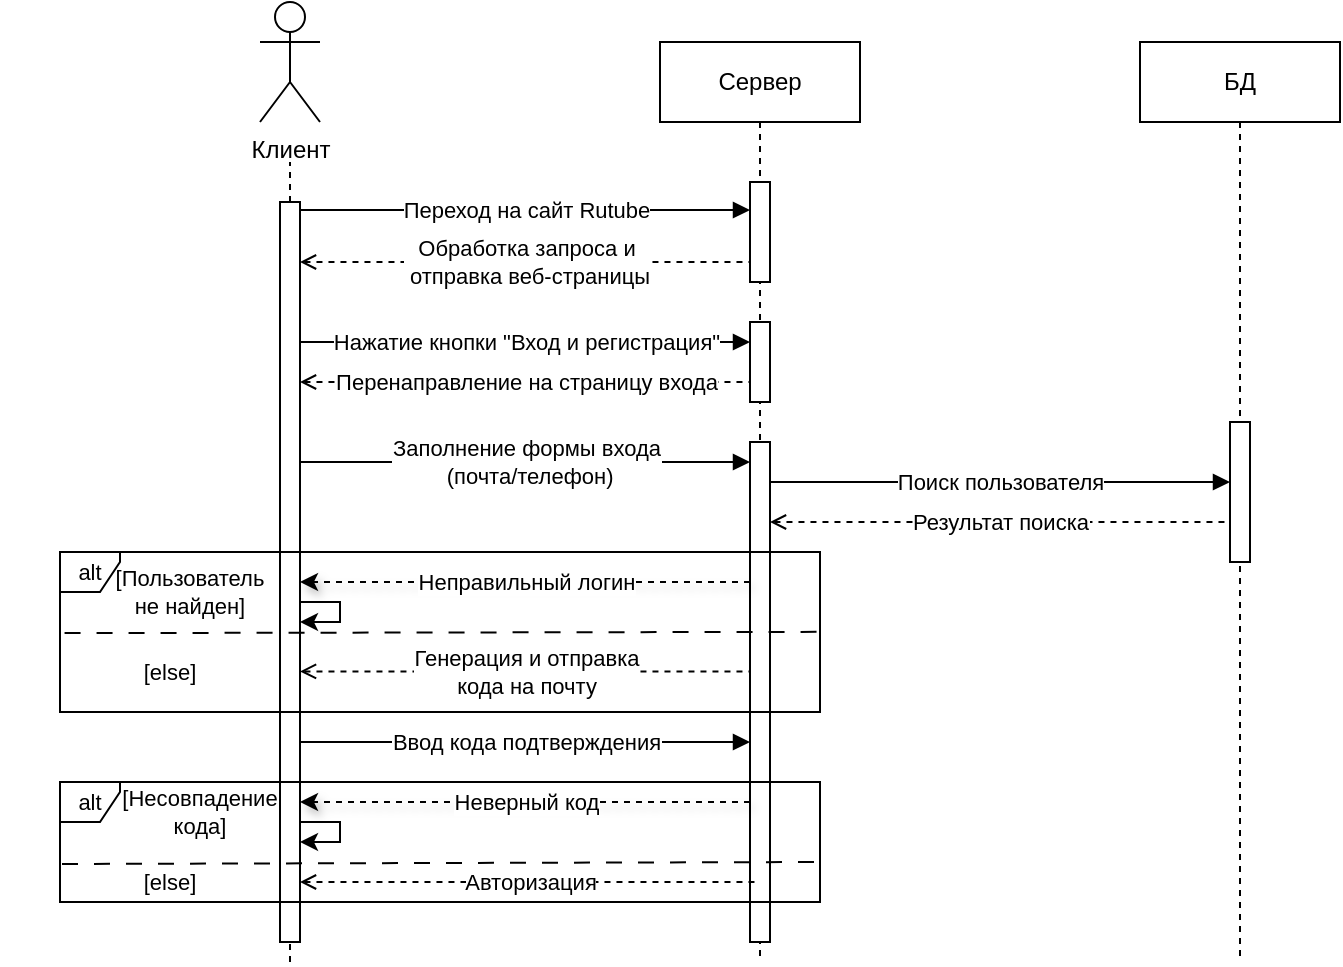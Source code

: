 <mxfile version="21.7.5" type="github">
  <diagram name="Page-1" id="2YBvvXClWsGukQMizWep">
    <mxGraphModel dx="823" dy="464" grid="0" gridSize="10" guides="1" tooltips="1" connect="1" arrows="1" fold="1" page="0" pageScale="1" pageWidth="850" pageHeight="1100" math="0" shadow="0">
      <root>
        <mxCell id="0" />
        <mxCell id="1" parent="0" />
        <mxCell id="aM9ryv3xv72pqoxQDRHE-5" value="БД" style="shape=umlLifeline;perimeter=lifelinePerimeter;whiteSpace=wrap;html=1;container=0;dropTarget=0;collapsible=0;recursiveResize=0;outlineConnect=0;portConstraint=eastwest;newEdgeStyle={&quot;edgeStyle&quot;:&quot;elbowEdgeStyle&quot;,&quot;elbow&quot;:&quot;vertical&quot;,&quot;curved&quot;:0,&quot;rounded&quot;:0};" parent="1" vertex="1">
          <mxGeometry x="590" y="40" width="100" height="460" as="geometry" />
        </mxCell>
        <mxCell id="aM9ryv3xv72pqoxQDRHE-6" value="" style="html=1;points=[];perimeter=orthogonalPerimeter;outlineConnect=0;targetShapes=umlLifeline;portConstraint=eastwest;newEdgeStyle={&quot;edgeStyle&quot;:&quot;elbowEdgeStyle&quot;,&quot;elbow&quot;:&quot;vertical&quot;,&quot;curved&quot;:0,&quot;rounded&quot;:0};" parent="aM9ryv3xv72pqoxQDRHE-5" vertex="1">
          <mxGeometry x="45" y="190" width="10" height="70" as="geometry" />
        </mxCell>
        <mxCell id="7o5ggsRaoqJOOiVZV2CX-5" value="Сервер" style="shape=umlLifeline;perimeter=lifelinePerimeter;whiteSpace=wrap;html=1;container=0;dropTarget=0;collapsible=0;recursiveResize=0;outlineConnect=0;portConstraint=eastwest;newEdgeStyle={&quot;edgeStyle&quot;:&quot;elbowEdgeStyle&quot;,&quot;elbow&quot;:&quot;vertical&quot;,&quot;curved&quot;:0,&quot;rounded&quot;:0};" vertex="1" parent="1">
          <mxGeometry x="350" y="40" width="100" height="460" as="geometry" />
        </mxCell>
        <mxCell id="7o5ggsRaoqJOOiVZV2CX-61" value="" style="html=1;points=[];perimeter=orthogonalPerimeter;outlineConnect=0;targetShapes=umlLifeline;portConstraint=eastwest;newEdgeStyle={&quot;edgeStyle&quot;:&quot;elbowEdgeStyle&quot;,&quot;elbow&quot;:&quot;vertical&quot;,&quot;curved&quot;:0,&quot;rounded&quot;:0};" vertex="1" parent="7o5ggsRaoqJOOiVZV2CX-5">
          <mxGeometry x="45" y="70" width="10" height="50" as="geometry" />
        </mxCell>
        <mxCell id="7o5ggsRaoqJOOiVZV2CX-67" value="" style="html=1;points=[];perimeter=orthogonalPerimeter;outlineConnect=0;targetShapes=umlLifeline;portConstraint=eastwest;newEdgeStyle={&quot;edgeStyle&quot;:&quot;elbowEdgeStyle&quot;,&quot;elbow&quot;:&quot;vertical&quot;,&quot;curved&quot;:0,&quot;rounded&quot;:0};" vertex="1" parent="7o5ggsRaoqJOOiVZV2CX-5">
          <mxGeometry x="45" y="140" width="10" height="40" as="geometry" />
        </mxCell>
        <mxCell id="7o5ggsRaoqJOOiVZV2CX-68" value="" style="html=1;points=[];perimeter=orthogonalPerimeter;outlineConnect=0;targetShapes=umlLifeline;portConstraint=eastwest;newEdgeStyle={&quot;edgeStyle&quot;:&quot;elbowEdgeStyle&quot;,&quot;elbow&quot;:&quot;vertical&quot;,&quot;curved&quot;:0,&quot;rounded&quot;:0};" vertex="1" parent="7o5ggsRaoqJOOiVZV2CX-5">
          <mxGeometry x="45" y="200" width="10" height="250" as="geometry" />
        </mxCell>
        <mxCell id="7o5ggsRaoqJOOiVZV2CX-19" value="Клиент" style="shape=umlActor;verticalLabelPosition=bottom;verticalAlign=top;html=1;outlineConnect=0;" vertex="1" parent="1">
          <mxGeometry x="150" y="20" width="30" height="60" as="geometry" />
        </mxCell>
        <mxCell id="7o5ggsRaoqJOOiVZV2CX-21" value="" style="endArrow=none;dashed=1;html=1;rounded=0;" edge="1" parent="1" source="7o5ggsRaoqJOOiVZV2CX-22">
          <mxGeometry width="50" height="50" relative="1" as="geometry">
            <mxPoint x="165" y="420" as="sourcePoint" />
            <mxPoint x="165" y="100" as="targetPoint" />
          </mxGeometry>
        </mxCell>
        <mxCell id="7o5ggsRaoqJOOiVZV2CX-23" value="" style="endArrow=none;dashed=1;html=1;rounded=0;" edge="1" parent="1" target="7o5ggsRaoqJOOiVZV2CX-22">
          <mxGeometry width="50" height="50" relative="1" as="geometry">
            <mxPoint x="165" y="500" as="sourcePoint" />
            <mxPoint x="165" y="100" as="targetPoint" />
          </mxGeometry>
        </mxCell>
        <mxCell id="7o5ggsRaoqJOOiVZV2CX-22" value="" style="html=1;points=[];perimeter=orthogonalPerimeter;outlineConnect=0;targetShapes=umlLifeline;portConstraint=eastwest;newEdgeStyle={&quot;edgeStyle&quot;:&quot;elbowEdgeStyle&quot;,&quot;elbow&quot;:&quot;vertical&quot;,&quot;curved&quot;:0,&quot;rounded&quot;:0};" vertex="1" parent="1">
          <mxGeometry x="160" y="120" width="10" height="370" as="geometry" />
        </mxCell>
        <mxCell id="7o5ggsRaoqJOOiVZV2CX-25" value="Переход на сайт Rutube" style="endArrow=block;html=1;rounded=0;endFill=1;fontSize=11;" edge="1" parent="1">
          <mxGeometry width="50" height="50" relative="1" as="geometry">
            <mxPoint x="170" y="124" as="sourcePoint" />
            <mxPoint x="395.0" y="124.0" as="targetPoint" />
          </mxGeometry>
        </mxCell>
        <mxCell id="7o5ggsRaoqJOOiVZV2CX-27" value="Обработка запроса и&lt;br style=&quot;font-size: 11px;&quot;&gt;&amp;nbsp;отправка веб-страницы" style="endArrow=none;html=1;rounded=0;startArrow=open;startFill=0;endFill=0;dashed=1;fontSize=11;" edge="1" parent="1">
          <mxGeometry width="50" height="50" relative="1" as="geometry">
            <mxPoint x="170" y="150" as="sourcePoint" />
            <mxPoint x="395" y="150" as="targetPoint" />
          </mxGeometry>
        </mxCell>
        <mxCell id="7o5ggsRaoqJOOiVZV2CX-28" value="Нажатие кнопки &quot;Вход и регистрация&quot;" style="endArrow=block;html=1;rounded=0;endFill=1;fontSize=11;" edge="1" parent="1">
          <mxGeometry width="50" height="50" relative="1" as="geometry">
            <mxPoint x="170" y="190" as="sourcePoint" />
            <mxPoint x="395" y="190" as="targetPoint" />
          </mxGeometry>
        </mxCell>
        <mxCell id="7o5ggsRaoqJOOiVZV2CX-29" value="Перенаправление на страницу входа" style="endArrow=none;html=1;rounded=0;startArrow=open;startFill=0;endFill=0;dashed=1;fontSize=11;" edge="1" parent="1">
          <mxGeometry width="50" height="50" relative="1" as="geometry">
            <mxPoint x="170" y="210" as="sourcePoint" />
            <mxPoint x="395" y="210" as="targetPoint" />
          </mxGeometry>
        </mxCell>
        <mxCell id="7o5ggsRaoqJOOiVZV2CX-30" value="Заполнение формы входа&lt;br&gt;&amp;nbsp;(почта/телефон)" style="endArrow=block;html=1;rounded=0;endFill=1;fontSize=11;" edge="1" parent="1">
          <mxGeometry width="50" height="50" relative="1" as="geometry">
            <mxPoint x="170" y="250" as="sourcePoint" />
            <mxPoint x="395" y="250" as="targetPoint" />
          </mxGeometry>
        </mxCell>
        <mxCell id="7o5ggsRaoqJOOiVZV2CX-31" value="Поиск пользователя" style="endArrow=block;html=1;rounded=0;endFill=1;fontSize=11;" edge="1" parent="1">
          <mxGeometry width="50" height="50" relative="1" as="geometry">
            <mxPoint x="405" y="260" as="sourcePoint" />
            <mxPoint x="635" y="260" as="targetPoint" />
          </mxGeometry>
        </mxCell>
        <mxCell id="7o5ggsRaoqJOOiVZV2CX-33" value="Результат поиска" style="endArrow=none;html=1;rounded=0;startArrow=open;startFill=0;endFill=0;dashed=1;fontSize=11;" edge="1" parent="1">
          <mxGeometry width="50" height="50" relative="1" as="geometry">
            <mxPoint x="405" y="280" as="sourcePoint" />
            <mxPoint x="635" y="280" as="targetPoint" />
          </mxGeometry>
        </mxCell>
        <mxCell id="7o5ggsRaoqJOOiVZV2CX-35" value="Генерация и отправка &lt;br&gt;кода на почту" style="endArrow=none;html=1;rounded=0;startArrow=open;startFill=0;endFill=0;dashed=1;fontSize=11;" edge="1" parent="1" target="7o5ggsRaoqJOOiVZV2CX-68">
          <mxGeometry width="50" height="50" relative="1" as="geometry">
            <mxPoint x="170" y="354.7" as="sourcePoint" />
            <mxPoint x="390" y="354.7" as="targetPoint" />
            <Array as="points">
              <mxPoint x="358" y="354.7" />
            </Array>
          </mxGeometry>
        </mxCell>
        <mxCell id="7o5ggsRaoqJOOiVZV2CX-36" value="Ввод кода подтверждения" style="endArrow=block;html=1;rounded=0;endFill=1;fontSize=11;" edge="1" parent="1">
          <mxGeometry width="50" height="50" relative="1" as="geometry">
            <mxPoint x="170" y="390" as="sourcePoint" />
            <mxPoint x="395" y="390" as="targetPoint" />
          </mxGeometry>
        </mxCell>
        <mxCell id="7o5ggsRaoqJOOiVZV2CX-42" value="Неправильный логин" style="endArrow=classic;html=1;rounded=0;shadow=1;dashed=1;" edge="1" parent="1">
          <mxGeometry width="50" height="50" relative="1" as="geometry">
            <mxPoint x="395" y="310" as="sourcePoint" />
            <mxPoint x="170" y="310" as="targetPoint" />
          </mxGeometry>
        </mxCell>
        <mxCell id="7o5ggsRaoqJOOiVZV2CX-45" value="" style="endArrow=classic;html=1;rounded=0;" edge="1" parent="1" source="7o5ggsRaoqJOOiVZV2CX-22" target="7o5ggsRaoqJOOiVZV2CX-22">
          <mxGeometry width="50" height="50" relative="1" as="geometry">
            <mxPoint x="170" y="320" as="sourcePoint" />
            <mxPoint x="260" y="320" as="targetPoint" />
            <Array as="points">
              <mxPoint x="190" y="320" />
              <mxPoint x="190" y="330" />
            </Array>
          </mxGeometry>
        </mxCell>
        <mxCell id="7o5ggsRaoqJOOiVZV2CX-56" value="Авторизация" style="endArrow=none;html=1;rounded=0;startArrow=open;startFill=0;endFill=0;dashed=1;fontSize=11;" edge="1" parent="1">
          <mxGeometry width="50" height="50" relative="1" as="geometry">
            <mxPoint x="170" y="460" as="sourcePoint" />
            <mxPoint x="400" y="460" as="targetPoint" />
            <Array as="points">
              <mxPoint x="308" y="460" />
            </Array>
          </mxGeometry>
        </mxCell>
        <mxCell id="7o5ggsRaoqJOOiVZV2CX-59" value="Неверный код" style="endArrow=classic;html=1;rounded=0;shadow=1;dashed=1;" edge="1" parent="1" source="7o5ggsRaoqJOOiVZV2CX-68">
          <mxGeometry width="50" height="50" relative="1" as="geometry">
            <mxPoint x="390" y="421" as="sourcePoint" />
            <mxPoint x="170" y="420" as="targetPoint" />
          </mxGeometry>
        </mxCell>
        <mxCell id="7o5ggsRaoqJOOiVZV2CX-60" value="" style="endArrow=classic;html=1;rounded=0;" edge="1" parent="1">
          <mxGeometry width="50" height="50" relative="1" as="geometry">
            <mxPoint x="170" y="430" as="sourcePoint" />
            <mxPoint x="170" y="440" as="targetPoint" />
            <Array as="points">
              <mxPoint x="190" y="430" />
              <mxPoint x="190" y="440" />
            </Array>
          </mxGeometry>
        </mxCell>
        <mxCell id="7o5ggsRaoqJOOiVZV2CX-78" value="alt" style="shape=umlFrame;whiteSpace=wrap;html=1;pointerEvents=0;fontSize=11;width=30;height=20;" vertex="1" parent="1">
          <mxGeometry x="50" y="295" width="380" height="80" as="geometry" />
        </mxCell>
        <mxCell id="7o5ggsRaoqJOOiVZV2CX-80" value="[Пользователь &lt;br&gt;не найден]" style="text;html=1;strokeColor=none;fillColor=none;align=center;verticalAlign=middle;whiteSpace=wrap;rounded=0;fontSize=11;" vertex="1" parent="1">
          <mxGeometry x="30" y="300" width="170" height="30" as="geometry" />
        </mxCell>
        <mxCell id="7o5ggsRaoqJOOiVZV2CX-82" value="" style="endArrow=none;dashed=1;html=1;rounded=0;entryX=1.002;entryY=0.499;entryDx=0;entryDy=0;entryPerimeter=0;dashPattern=8 8;exitX=0.006;exitY=0.507;exitDx=0;exitDy=0;exitPerimeter=0;" edge="1" parent="1" source="7o5ggsRaoqJOOiVZV2CX-78" target="7o5ggsRaoqJOOiVZV2CX-78">
          <mxGeometry width="50" height="50" relative="1" as="geometry">
            <mxPoint x="50" y="340" as="sourcePoint" />
            <mxPoint x="100" y="290" as="targetPoint" />
          </mxGeometry>
        </mxCell>
        <mxCell id="7o5ggsRaoqJOOiVZV2CX-83" value="[else]" style="text;html=1;strokeColor=none;fillColor=none;align=center;verticalAlign=middle;whiteSpace=wrap;rounded=0;fontSize=11;" vertex="1" parent="1">
          <mxGeometry x="20" y="340" width="170" height="30" as="geometry" />
        </mxCell>
        <mxCell id="7o5ggsRaoqJOOiVZV2CX-84" value="alt" style="shape=umlFrame;whiteSpace=wrap;html=1;pointerEvents=0;fontSize=11;width=30;height=20;" vertex="1" parent="1">
          <mxGeometry x="50" y="410" width="380" height="60" as="geometry" />
        </mxCell>
        <mxCell id="7o5ggsRaoqJOOiVZV2CX-85" value="" style="endArrow=none;dashed=1;html=1;rounded=0;entryX=1.002;entryY=0.499;entryDx=0;entryDy=0;entryPerimeter=0;dashPattern=8 8;exitX=0.006;exitY=0.507;exitDx=0;exitDy=0;exitPerimeter=0;" edge="1" parent="1">
          <mxGeometry width="50" height="50" relative="1" as="geometry">
            <mxPoint x="51" y="451" as="sourcePoint" />
            <mxPoint x="430" y="450" as="targetPoint" />
          </mxGeometry>
        </mxCell>
        <mxCell id="7o5ggsRaoqJOOiVZV2CX-86" value="[Несовпадение &lt;br&gt;кода]" style="text;html=1;strokeColor=none;fillColor=none;align=center;verticalAlign=middle;whiteSpace=wrap;rounded=0;fontSize=11;" vertex="1" parent="1">
          <mxGeometry x="35" y="410" width="170" height="30" as="geometry" />
        </mxCell>
        <mxCell id="7o5ggsRaoqJOOiVZV2CX-88" value="[else]" style="text;html=1;strokeColor=none;fillColor=none;align=center;verticalAlign=middle;whiteSpace=wrap;rounded=0;fontSize=11;" vertex="1" parent="1">
          <mxGeometry x="20" y="445" width="170" height="30" as="geometry" />
        </mxCell>
      </root>
    </mxGraphModel>
  </diagram>
</mxfile>
